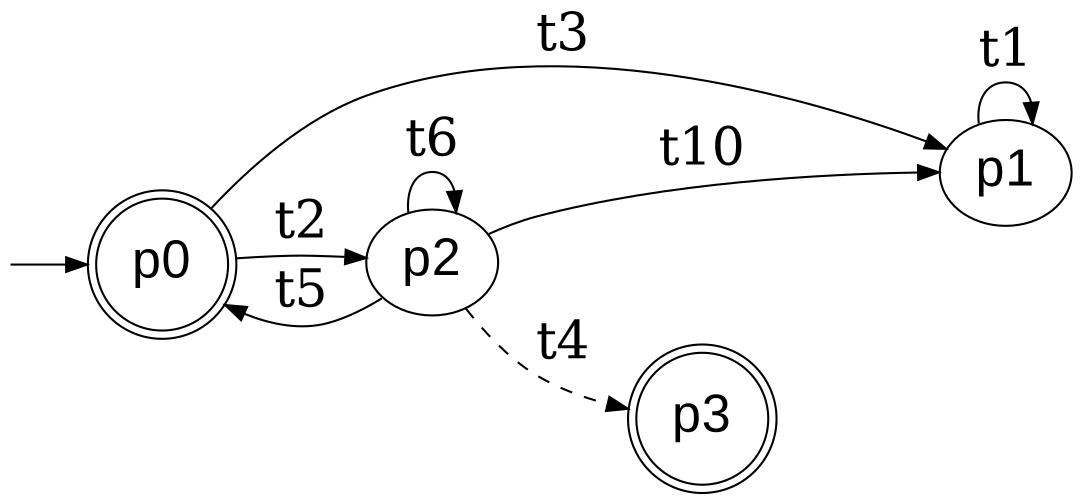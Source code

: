 digraph G {
  fontname=courier;
  rankdir=LR; graph[labeljust=l,nojustify=true]
  node [fontname=Arial, fontsize=25];
  edge [fontsize=25];
// Initial state
I0 [label="", style=invis, width=0]
I0 -> p0;
// 2 final states
// all 4 states
p3 [label="p3",shape="doublecircle"]
p3 -> p3 [label="t9",style=invis]
p3 -> p1 [label="t11",style=invis]
p3 -> p2 [label="t7",style=invis]
p3 -> p0 [label="t8",style=invis]
p0 [label="p0",shape="doublecircle"]
p0 -> p1 [label="t3"]
p0 -> p2 [label="t2"]
p2 [label="p2"]
p2 -> p3 [label="t4",style=dashed]
p2 -> p1 [label="t10"]
p2 -> p2 [label="t6"]
p2 -> p0 [label="t5"]
p1 [label="p1"]
p1 -> p1 [label="t1"]
}

